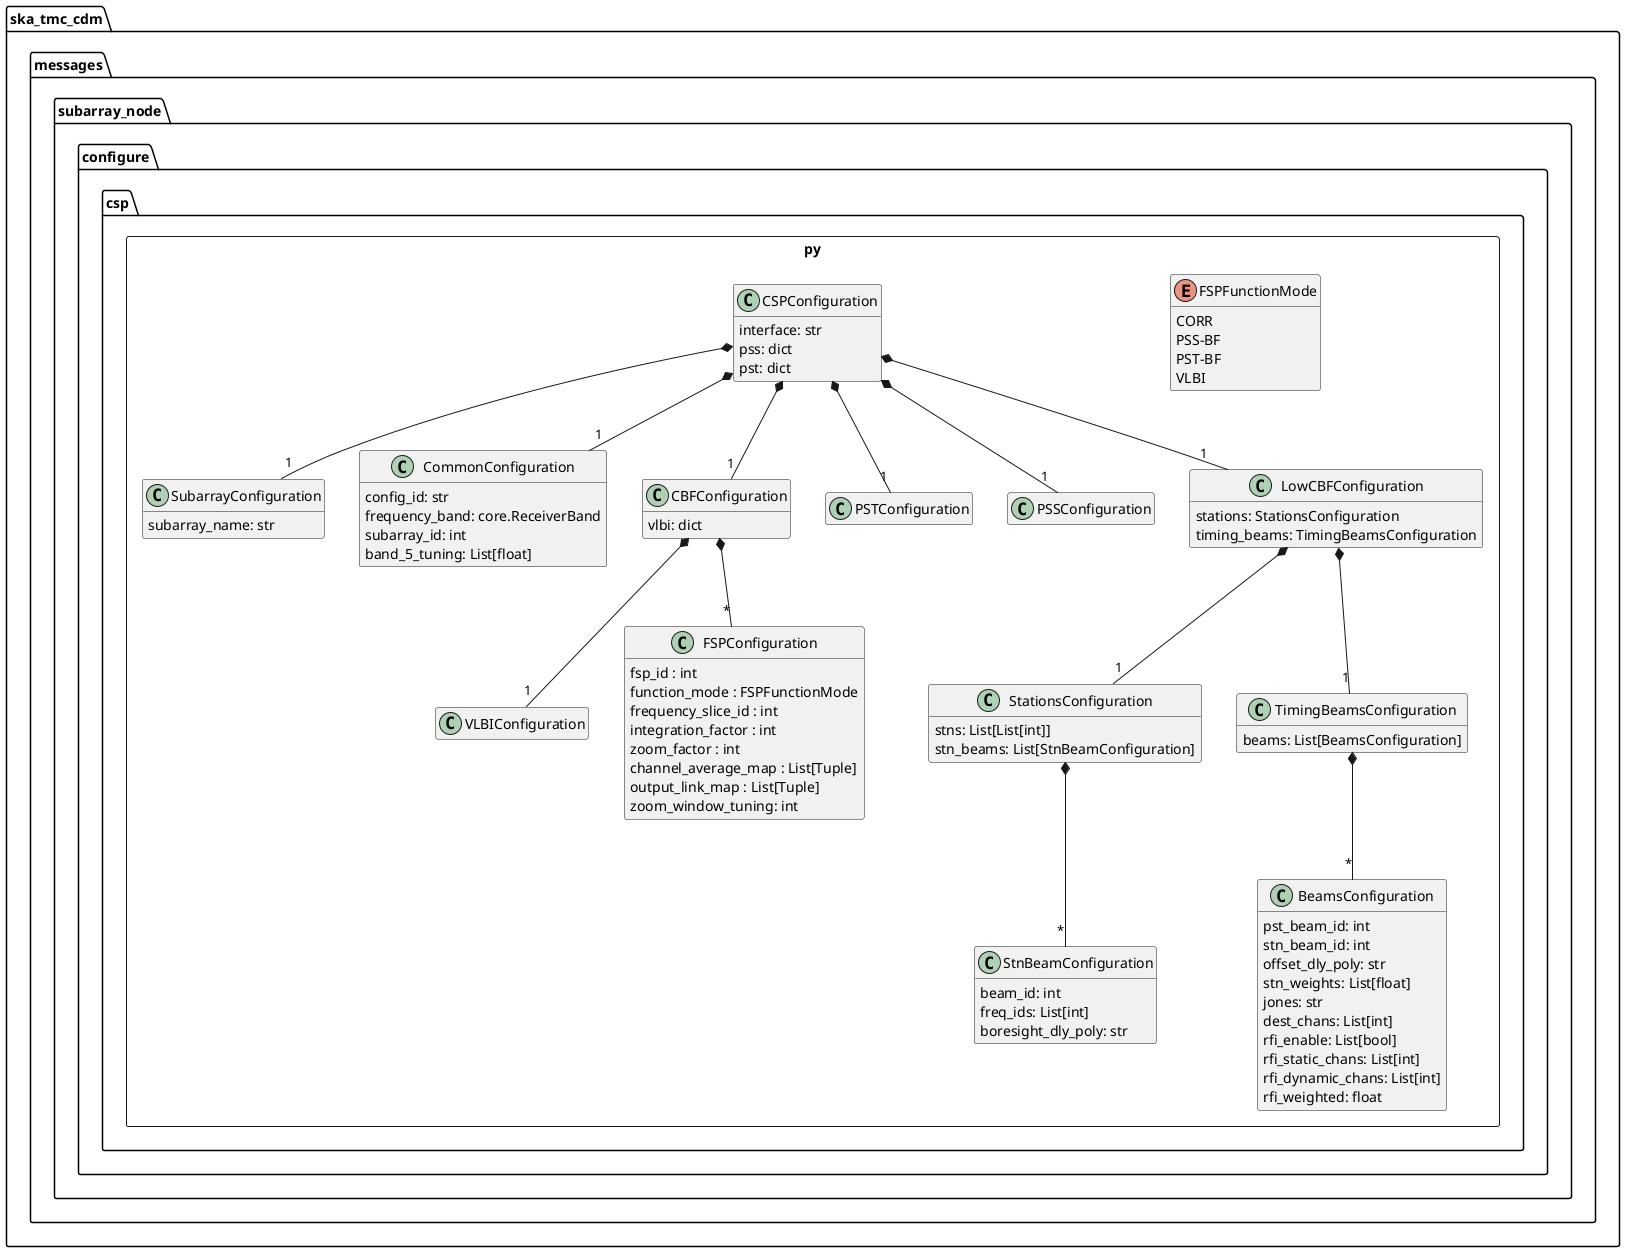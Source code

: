 @startuml
hide empty members

' Remove the following lines when VLBI, PSS and PST
' are added to CDM
remove VLBIConfiguration
remove PSTConfiguration
remove PSSConfiguration

package ska_tmc_cdm.messages.subarray_node.configure {
	package csp.py <<Rectangle>> {

	    class SubarrayConfiguration {
	        subarray_name: str
	    }

	    class CommonConfiguration {
	        config_id: str
            frequency_band: core.ReceiverBand
            subarray_id: int
            band_5_tuning: List[float]
	    }

	    class CBFConfiguration {
            vlbi: dict
	    }

	    class PSTConfiguration {

	    }

        class PSSConfiguration {

        }

        class VLBIConfiguration {

        }

		enum FSPFunctionMode {
			CORR
			PSS-BF
			PST-BF
			VLBI
		}

		class FSPConfiguration {
			fsp_id : int
			function_mode : FSPFunctionMode
			frequency_slice_id : int
			integration_factor : int
			zoom_factor : int
			channel_average_map : List[Tuple]
			output_link_map : List[Tuple]
			zoom_window_tuning: int
		}

		class CSPConfiguration {
	        interface: str
	        pss: dict
	        pst: dict

		}

		class LowCBFConfiguration {
			stations: StationsConfiguration 
			timing_beams: TimingBeamsConfiguration
		}

		class StationsConfiguration {
			stns: List[List[int]]
        	stn_beams: List[StnBeamConfiguration]
		}

		class TimingBeamsConfiguration {
			beams: List[BeamsConfiguration]
		}
		
		class BeamsConfiguration {
			pst_beam_id: int
			stn_beam_id: int
			offset_dly_poly: str
			stn_weights: List[float]
			jones: str
			dest_chans: List[int]
			rfi_enable: List[bool]
			rfi_static_chans: List[int]
			rfi_dynamic_chans: List[int]
			rfi_weighted: float
		}

		class StnBeamConfiguration {
			beam_id: int
			freq_ids: List[int]
			boresight_dly_poly: str
		}

		CBFConfiguration *-- "*" FSPConfiguration
		CBFConfiguration *-- "1" VLBIConfiguration
		CSPConfiguration *-- "1" CommonConfiguration
		CSPConfiguration *-- "1" SubarrayConfiguration
		CSPConfiguration *-- "1" CBFConfiguration
		CSPConfiguration *-- "1" PSTConfiguration
		CSPConfiguration *-- "1" PSSConfiguration
		CSPConfiguration *-- "1" LowCBFConfiguration
		LowCBFConfiguration *-- "1" StationsConfiguration
		LowCBFConfiguration *-- "1" TimingBeamsConfiguration
		TimingBeamsConfiguration *-- "*" BeamsConfiguration
		StationsConfiguration *-- "*" StnBeamConfiguration
	}
}
@enduml